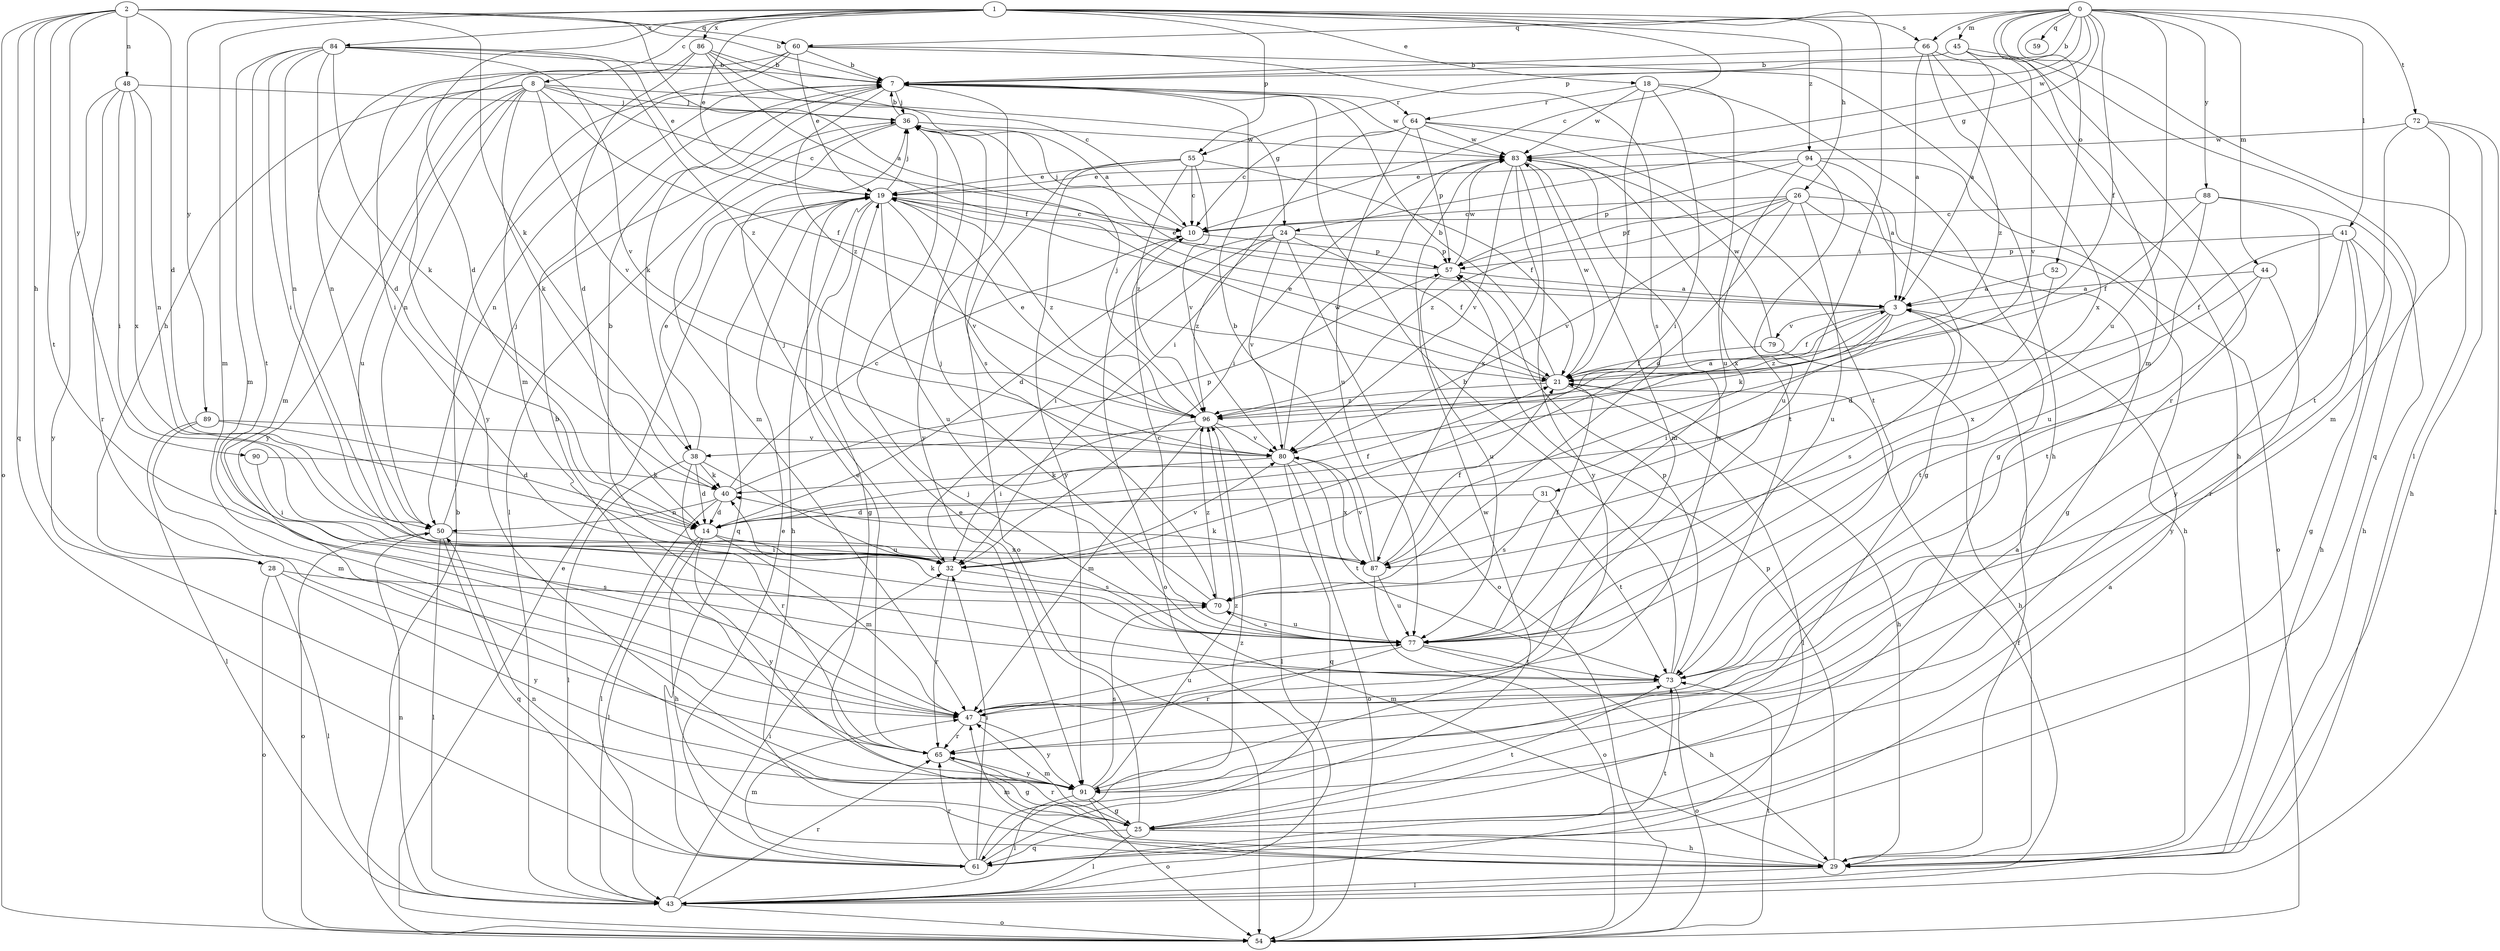 strict digraph  {
0;
1;
2;
3;
7;
8;
10;
14;
18;
19;
21;
24;
25;
26;
28;
29;
31;
32;
36;
38;
40;
41;
43;
44;
45;
47;
48;
50;
52;
54;
55;
57;
59;
60;
61;
64;
65;
66;
70;
72;
73;
77;
79;
80;
83;
84;
86;
87;
88;
89;
90;
91;
94;
96;
0 -> 7  [label=b];
0 -> 21  [label=f];
0 -> 24  [label=g];
0 -> 41  [label=l];
0 -> 43  [label=l];
0 -> 44  [label=m];
0 -> 45  [label=m];
0 -> 47  [label=m];
0 -> 52  [label=o];
0 -> 55  [label=p];
0 -> 59  [label=q];
0 -> 60  [label=q];
0 -> 66  [label=s];
0 -> 72  [label=t];
0 -> 77  [label=u];
0 -> 83  [label=w];
0 -> 88  [label=y];
1 -> 8  [label=c];
1 -> 10  [label=c];
1 -> 14  [label=d];
1 -> 18  [label=e];
1 -> 19  [label=e];
1 -> 26  [label=h];
1 -> 31  [label=i];
1 -> 47  [label=m];
1 -> 55  [label=p];
1 -> 66  [label=s];
1 -> 84  [label=x];
1 -> 86  [label=x];
1 -> 89  [label=y];
1 -> 94  [label=z];
2 -> 3  [label=a];
2 -> 7  [label=b];
2 -> 14  [label=d];
2 -> 28  [label=h];
2 -> 38  [label=k];
2 -> 48  [label=n];
2 -> 54  [label=o];
2 -> 60  [label=q];
2 -> 61  [label=q];
2 -> 73  [label=t];
2 -> 90  [label=y];
3 -> 21  [label=f];
3 -> 32  [label=i];
3 -> 38  [label=k];
3 -> 70  [label=s];
3 -> 79  [label=v];
3 -> 96  [label=z];
7 -> 36  [label=j];
7 -> 38  [label=k];
7 -> 50  [label=n];
7 -> 64  [label=r];
7 -> 83  [label=w];
7 -> 91  [label=y];
7 -> 96  [label=z];
8 -> 10  [label=c];
8 -> 21  [label=f];
8 -> 24  [label=g];
8 -> 28  [label=h];
8 -> 36  [label=j];
8 -> 40  [label=k];
8 -> 47  [label=m];
8 -> 50  [label=n];
8 -> 77  [label=u];
8 -> 80  [label=v];
8 -> 91  [label=y];
10 -> 36  [label=j];
10 -> 54  [label=o];
10 -> 57  [label=p];
14 -> 21  [label=f];
14 -> 29  [label=h];
14 -> 43  [label=l];
14 -> 47  [label=m];
14 -> 87  [label=x];
14 -> 91  [label=y];
18 -> 21  [label=f];
18 -> 25  [label=g];
18 -> 32  [label=i];
18 -> 64  [label=r];
18 -> 77  [label=u];
18 -> 83  [label=w];
19 -> 10  [label=c];
19 -> 25  [label=g];
19 -> 29  [label=h];
19 -> 36  [label=j];
19 -> 61  [label=q];
19 -> 77  [label=u];
19 -> 80  [label=v];
19 -> 96  [label=z];
21 -> 7  [label=b];
21 -> 19  [label=e];
21 -> 29  [label=h];
21 -> 43  [label=l];
21 -> 83  [label=w];
21 -> 96  [label=z];
24 -> 14  [label=d];
24 -> 21  [label=f];
24 -> 32  [label=i];
24 -> 54  [label=o];
24 -> 57  [label=p];
24 -> 80  [label=v];
24 -> 96  [label=z];
25 -> 19  [label=e];
25 -> 29  [label=h];
25 -> 43  [label=l];
25 -> 47  [label=m];
25 -> 61  [label=q];
25 -> 65  [label=r];
25 -> 73  [label=t];
26 -> 10  [label=c];
26 -> 14  [label=d];
26 -> 25  [label=g];
26 -> 29  [label=h];
26 -> 57  [label=p];
26 -> 77  [label=u];
26 -> 80  [label=v];
26 -> 96  [label=z];
28 -> 43  [label=l];
28 -> 54  [label=o];
28 -> 70  [label=s];
28 -> 91  [label=y];
29 -> 36  [label=j];
29 -> 43  [label=l];
29 -> 47  [label=m];
29 -> 50  [label=n];
29 -> 57  [label=p];
31 -> 14  [label=d];
31 -> 70  [label=s];
31 -> 73  [label=t];
32 -> 7  [label=b];
32 -> 36  [label=j];
32 -> 65  [label=r];
32 -> 70  [label=s];
32 -> 80  [label=v];
36 -> 7  [label=b];
36 -> 43  [label=l];
36 -> 47  [label=m];
36 -> 70  [label=s];
36 -> 83  [label=w];
38 -> 14  [label=d];
38 -> 19  [label=e];
38 -> 40  [label=k];
38 -> 43  [label=l];
38 -> 65  [label=r];
38 -> 77  [label=u];
40 -> 10  [label=c];
40 -> 14  [label=d];
40 -> 43  [label=l];
40 -> 50  [label=n];
40 -> 57  [label=p];
41 -> 21  [label=f];
41 -> 25  [label=g];
41 -> 29  [label=h];
41 -> 57  [label=p];
41 -> 65  [label=r];
41 -> 73  [label=t];
43 -> 21  [label=f];
43 -> 32  [label=i];
43 -> 50  [label=n];
43 -> 54  [label=o];
43 -> 65  [label=r];
44 -> 3  [label=a];
44 -> 73  [label=t];
44 -> 87  [label=x];
44 -> 91  [label=y];
45 -> 3  [label=a];
45 -> 7  [label=b];
45 -> 61  [label=q];
45 -> 65  [label=r];
45 -> 80  [label=v];
47 -> 65  [label=r];
47 -> 77  [label=u];
47 -> 83  [label=w];
47 -> 91  [label=y];
48 -> 32  [label=i];
48 -> 36  [label=j];
48 -> 50  [label=n];
48 -> 65  [label=r];
48 -> 87  [label=x];
48 -> 91  [label=y];
50 -> 32  [label=i];
50 -> 36  [label=j];
50 -> 43  [label=l];
50 -> 54  [label=o];
50 -> 61  [label=q];
52 -> 3  [label=a];
52 -> 14  [label=d];
54 -> 7  [label=b];
54 -> 19  [label=e];
54 -> 73  [label=t];
55 -> 10  [label=c];
55 -> 19  [label=e];
55 -> 21  [label=f];
55 -> 54  [label=o];
55 -> 80  [label=v];
55 -> 91  [label=y];
55 -> 96  [label=z];
57 -> 3  [label=a];
57 -> 19  [label=e];
57 -> 77  [label=u];
57 -> 83  [label=w];
60 -> 7  [label=b];
60 -> 19  [label=e];
60 -> 29  [label=h];
60 -> 47  [label=m];
60 -> 50  [label=n];
60 -> 70  [label=s];
60 -> 91  [label=y];
61 -> 3  [label=a];
61 -> 19  [label=e];
61 -> 32  [label=i];
61 -> 47  [label=m];
61 -> 65  [label=r];
61 -> 73  [label=t];
61 -> 83  [label=w];
61 -> 96  [label=z];
64 -> 10  [label=c];
64 -> 25  [label=g];
64 -> 32  [label=i];
64 -> 57  [label=p];
64 -> 73  [label=t];
64 -> 77  [label=u];
64 -> 83  [label=w];
65 -> 7  [label=b];
65 -> 19  [label=e];
65 -> 25  [label=g];
65 -> 91  [label=y];
66 -> 3  [label=a];
66 -> 7  [label=b];
66 -> 29  [label=h];
66 -> 87  [label=x];
66 -> 96  [label=z];
70 -> 36  [label=j];
70 -> 77  [label=u];
70 -> 96  [label=z];
72 -> 29  [label=h];
72 -> 43  [label=l];
72 -> 47  [label=m];
72 -> 73  [label=t];
72 -> 83  [label=w];
73 -> 7  [label=b];
73 -> 47  [label=m];
73 -> 54  [label=o];
73 -> 57  [label=p];
77 -> 10  [label=c];
77 -> 21  [label=f];
77 -> 29  [label=h];
77 -> 40  [label=k];
77 -> 65  [label=r];
77 -> 70  [label=s];
77 -> 73  [label=t];
79 -> 21  [label=f];
79 -> 29  [label=h];
79 -> 83  [label=w];
80 -> 40  [label=k];
80 -> 54  [label=o];
80 -> 61  [label=q];
80 -> 73  [label=t];
80 -> 83  [label=w];
80 -> 87  [label=x];
83 -> 19  [label=e];
83 -> 32  [label=i];
83 -> 47  [label=m];
83 -> 73  [label=t];
83 -> 80  [label=v];
83 -> 87  [label=x];
83 -> 91  [label=y];
84 -> 7  [label=b];
84 -> 14  [label=d];
84 -> 19  [label=e];
84 -> 32  [label=i];
84 -> 40  [label=k];
84 -> 47  [label=m];
84 -> 50  [label=n];
84 -> 73  [label=t];
84 -> 80  [label=v];
84 -> 96  [label=z];
86 -> 3  [label=a];
86 -> 7  [label=b];
86 -> 10  [label=c];
86 -> 14  [label=d];
86 -> 21  [label=f];
86 -> 32  [label=i];
87 -> 7  [label=b];
87 -> 21  [label=f];
87 -> 40  [label=k];
87 -> 54  [label=o];
87 -> 77  [label=u];
87 -> 80  [label=v];
88 -> 10  [label=c];
88 -> 21  [label=f];
88 -> 29  [label=h];
88 -> 77  [label=u];
88 -> 91  [label=y];
89 -> 14  [label=d];
89 -> 43  [label=l];
89 -> 47  [label=m];
89 -> 80  [label=v];
90 -> 32  [label=i];
90 -> 40  [label=k];
91 -> 3  [label=a];
91 -> 25  [label=g];
91 -> 43  [label=l];
91 -> 54  [label=o];
91 -> 70  [label=s];
91 -> 96  [label=z];
94 -> 3  [label=a];
94 -> 19  [label=e];
94 -> 54  [label=o];
94 -> 57  [label=p];
94 -> 77  [label=u];
94 -> 87  [label=x];
96 -> 3  [label=a];
96 -> 19  [label=e];
96 -> 32  [label=i];
96 -> 36  [label=j];
96 -> 43  [label=l];
96 -> 47  [label=m];
96 -> 80  [label=v];
}
